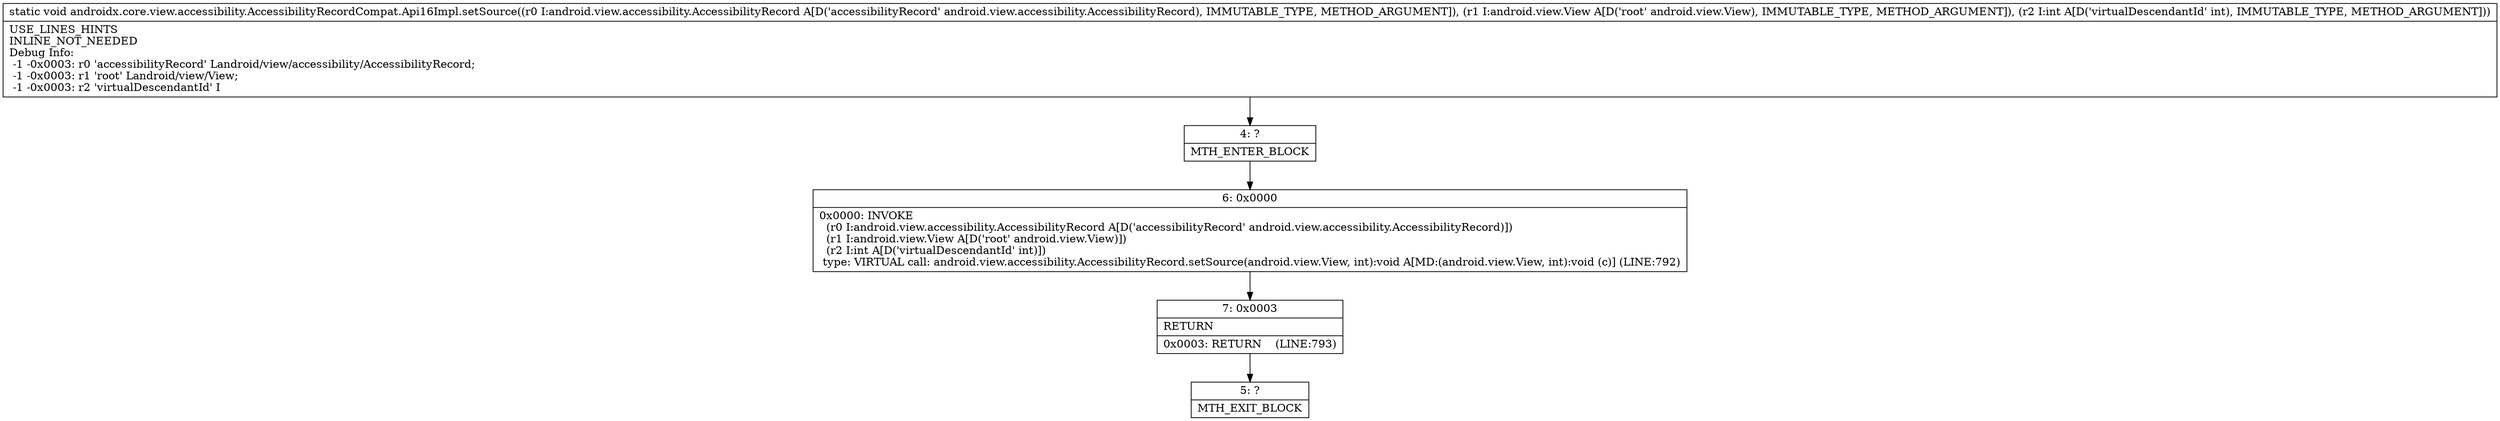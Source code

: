 digraph "CFG forandroidx.core.view.accessibility.AccessibilityRecordCompat.Api16Impl.setSource(Landroid\/view\/accessibility\/AccessibilityRecord;Landroid\/view\/View;I)V" {
Node_4 [shape=record,label="{4\:\ ?|MTH_ENTER_BLOCK\l}"];
Node_6 [shape=record,label="{6\:\ 0x0000|0x0000: INVOKE  \l  (r0 I:android.view.accessibility.AccessibilityRecord A[D('accessibilityRecord' android.view.accessibility.AccessibilityRecord)])\l  (r1 I:android.view.View A[D('root' android.view.View)])\l  (r2 I:int A[D('virtualDescendantId' int)])\l type: VIRTUAL call: android.view.accessibility.AccessibilityRecord.setSource(android.view.View, int):void A[MD:(android.view.View, int):void (c)] (LINE:792)\l}"];
Node_7 [shape=record,label="{7\:\ 0x0003|RETURN\l|0x0003: RETURN    (LINE:793)\l}"];
Node_5 [shape=record,label="{5\:\ ?|MTH_EXIT_BLOCK\l}"];
MethodNode[shape=record,label="{static void androidx.core.view.accessibility.AccessibilityRecordCompat.Api16Impl.setSource((r0 I:android.view.accessibility.AccessibilityRecord A[D('accessibilityRecord' android.view.accessibility.AccessibilityRecord), IMMUTABLE_TYPE, METHOD_ARGUMENT]), (r1 I:android.view.View A[D('root' android.view.View), IMMUTABLE_TYPE, METHOD_ARGUMENT]), (r2 I:int A[D('virtualDescendantId' int), IMMUTABLE_TYPE, METHOD_ARGUMENT]))  | USE_LINES_HINTS\lINLINE_NOT_NEEDED\lDebug Info:\l  \-1 \-0x0003: r0 'accessibilityRecord' Landroid\/view\/accessibility\/AccessibilityRecord;\l  \-1 \-0x0003: r1 'root' Landroid\/view\/View;\l  \-1 \-0x0003: r2 'virtualDescendantId' I\l}"];
MethodNode -> Node_4;Node_4 -> Node_6;
Node_6 -> Node_7;
Node_7 -> Node_5;
}

